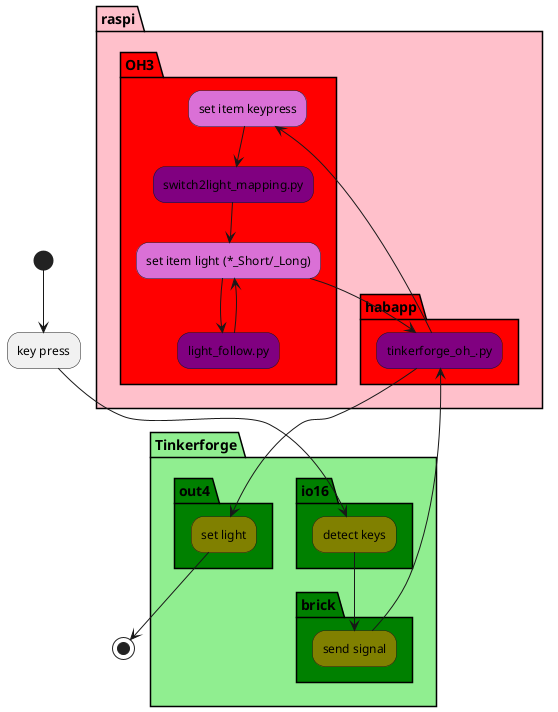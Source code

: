 @startuml
(*) --> "key press"

partition Tinkerforge #lightgreen {

  partition io16 #green {
    "key press" --> "detect keys" #olive
  }

  partition out4 #green {
  }

  partition brick #green {
     "detect keys" --> "send signal" #olive
  }
}

partition raspi #pink {

  partition habapp #red {
     "send signal" --> tinkerforge_oh_.py #purple
  }

  partition OH3 #red {
    tinkerforge_oh_.py --> "set item keypress" #orchid
    "set item keypress" --> switch2light_mapping.py #purple
    switch2light_mapping.py --> "set item light (*_Short/_Long)" #orchid
    "set item light (*_Short/_Long)" --> light_follow.py #purple
    light_follow.py --> "set item light (*_Short/_Long)"
    "set item light (*_Short/_Long)" --> tinkerforge_oh_.py
  }

}

partition out4 #green {
  tinkerforge_oh_.py --> "set light" #olive
}

"set light" --> (*)
@enduml
